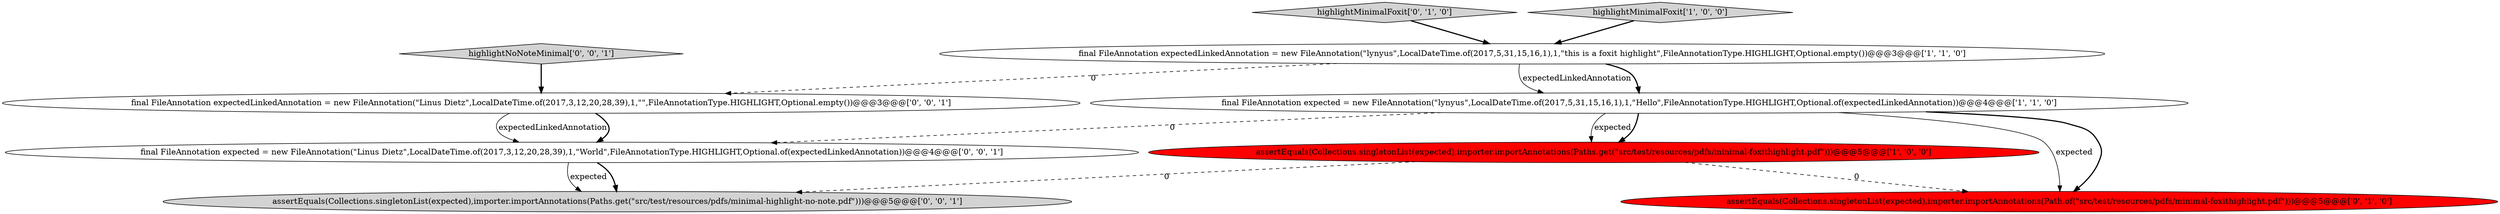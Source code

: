 digraph {
8 [style = filled, label = "highlightNoNoteMinimal['0', '0', '1']", fillcolor = lightgray, shape = diamond image = "AAA0AAABBB3BBB"];
4 [style = filled, label = "assertEquals(Collections.singletonList(expected),importer.importAnnotations(Path.of(\"src/test/resources/pdfs/minimal-foxithighlight.pdf\")))@@@5@@@['0', '1', '0']", fillcolor = red, shape = ellipse image = "AAA1AAABBB2BBB"];
0 [style = filled, label = "final FileAnnotation expected = new FileAnnotation(\"lynyus\",LocalDateTime.of(2017,5,31,15,16,1),1,\"Hello\",FileAnnotationType.HIGHLIGHT,Optional.of(expectedLinkedAnnotation))@@@4@@@['1', '1', '0']", fillcolor = white, shape = ellipse image = "AAA0AAABBB1BBB"];
5 [style = filled, label = "highlightMinimalFoxit['0', '1', '0']", fillcolor = lightgray, shape = diamond image = "AAA0AAABBB2BBB"];
9 [style = filled, label = "final FileAnnotation expectedLinkedAnnotation = new FileAnnotation(\"Linus Dietz\",LocalDateTime.of(2017,3,12,20,28,39),1,\"\",FileAnnotationType.HIGHLIGHT,Optional.empty())@@@3@@@['0', '0', '1']", fillcolor = white, shape = ellipse image = "AAA0AAABBB3BBB"];
3 [style = filled, label = "highlightMinimalFoxit['1', '0', '0']", fillcolor = lightgray, shape = diamond image = "AAA0AAABBB1BBB"];
1 [style = filled, label = "assertEquals(Collections.singletonList(expected),importer.importAnnotations(Paths.get(\"src/test/resources/pdfs/minimal-foxithighlight.pdf\")))@@@5@@@['1', '0', '0']", fillcolor = red, shape = ellipse image = "AAA1AAABBB1BBB"];
6 [style = filled, label = "final FileAnnotation expected = new FileAnnotation(\"Linus Dietz\",LocalDateTime.of(2017,3,12,20,28,39),1,\"World\",FileAnnotationType.HIGHLIGHT,Optional.of(expectedLinkedAnnotation))@@@4@@@['0', '0', '1']", fillcolor = white, shape = ellipse image = "AAA0AAABBB3BBB"];
2 [style = filled, label = "final FileAnnotation expectedLinkedAnnotation = new FileAnnotation(\"lynyus\",LocalDateTime.of(2017,5,31,15,16,1),1,\"this is a foxit highlight\",FileAnnotationType.HIGHLIGHT,Optional.empty())@@@3@@@['1', '1', '0']", fillcolor = white, shape = ellipse image = "AAA0AAABBB1BBB"];
7 [style = filled, label = "assertEquals(Collections.singletonList(expected),importer.importAnnotations(Paths.get(\"src/test/resources/pdfs/minimal-highlight-no-note.pdf\")))@@@5@@@['0', '0', '1']", fillcolor = lightgray, shape = ellipse image = "AAA0AAABBB3BBB"];
0->1 [style = solid, label="expected"];
1->4 [style = dashed, label="0"];
9->6 [style = solid, label="expectedLinkedAnnotation"];
2->0 [style = solid, label="expectedLinkedAnnotation"];
5->2 [style = bold, label=""];
2->0 [style = bold, label=""];
1->7 [style = dashed, label="0"];
3->2 [style = bold, label=""];
6->7 [style = bold, label=""];
0->4 [style = bold, label=""];
2->9 [style = dashed, label="0"];
0->1 [style = bold, label=""];
0->4 [style = solid, label="expected"];
9->6 [style = bold, label=""];
0->6 [style = dashed, label="0"];
8->9 [style = bold, label=""];
6->7 [style = solid, label="expected"];
}
